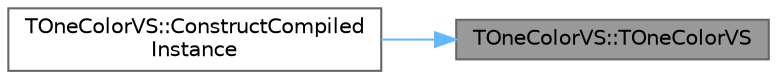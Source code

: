digraph "TOneColorVS::TOneColorVS"
{
 // INTERACTIVE_SVG=YES
 // LATEX_PDF_SIZE
  bgcolor="transparent";
  edge [fontname=Helvetica,fontsize=10,labelfontname=Helvetica,labelfontsize=10];
  node [fontname=Helvetica,fontsize=10,shape=box,height=0.2,width=0.4];
  rankdir="RL";
  Node1 [id="Node000001",label="TOneColorVS::TOneColorVS",height=0.2,width=0.4,color="gray40", fillcolor="grey60", style="filled", fontcolor="black",tooltip="Default constructor."];
  Node1 -> Node2 [id="edge1_Node000001_Node000002",dir="back",color="steelblue1",style="solid",tooltip=" "];
  Node2 [id="Node000002",label="TOneColorVS::ConstructCompiled\lInstance",height=0.2,width=0.4,color="grey40", fillcolor="white", style="filled",URL="$d9/d89/classTOneColorVS.html#a6bc1c34b10f8e6a3a59094ba5e5c2a2f",tooltip=" "];
}
